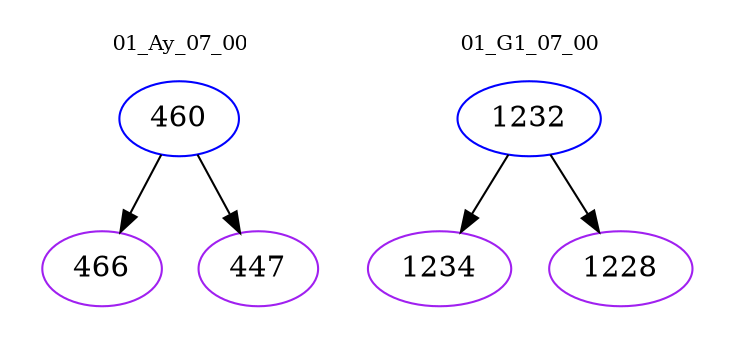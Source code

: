 digraph{
subgraph cluster_0 {
color = white
label = "01_Ay_07_00";
fontsize=10;
T0_460 [label="460", color="blue"]
T0_460 -> T0_466 [color="black"]
T0_466 [label="466", color="purple"]
T0_460 -> T0_447 [color="black"]
T0_447 [label="447", color="purple"]
}
subgraph cluster_1 {
color = white
label = "01_G1_07_00";
fontsize=10;
T1_1232 [label="1232", color="blue"]
T1_1232 -> T1_1234 [color="black"]
T1_1234 [label="1234", color="purple"]
T1_1232 -> T1_1228 [color="black"]
T1_1228 [label="1228", color="purple"]
}
}
